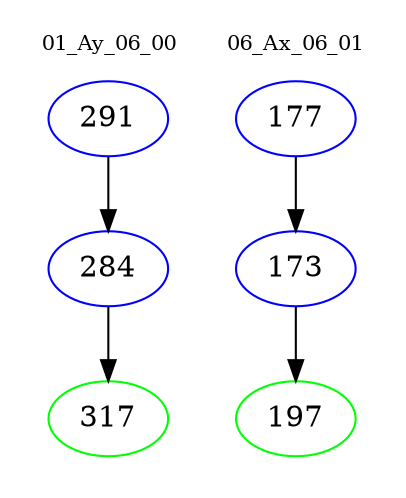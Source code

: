 digraph{
subgraph cluster_0 {
color = white
label = "01_Ay_06_00";
fontsize=10;
T0_291 [label="291", color="blue"]
T0_291 -> T0_284 [color="black"]
T0_284 [label="284", color="blue"]
T0_284 -> T0_317 [color="black"]
T0_317 [label="317", color="green"]
}
subgraph cluster_1 {
color = white
label = "06_Ax_06_01";
fontsize=10;
T1_177 [label="177", color="blue"]
T1_177 -> T1_173 [color="black"]
T1_173 [label="173", color="blue"]
T1_173 -> T1_197 [color="black"]
T1_197 [label="197", color="green"]
}
}
